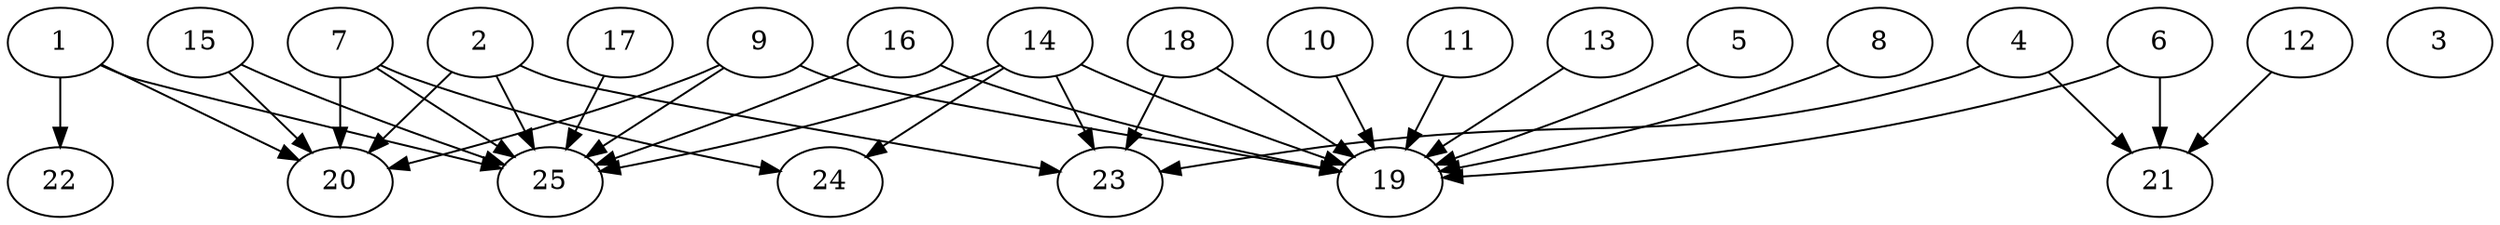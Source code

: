 // DAG automatically generated by daggen at Thu Oct  3 14:00:39 2019
// ./daggen --dot -n 25 --ccr 0.3 --fat 0.9 --regular 0.5 --density 0.6 --mindata 5242880 --maxdata 52428800 
digraph G {
  1 [size="73676800", alpha="0.09", expect_size="22103040"] 
  1 -> 20 [size ="22103040"]
  1 -> 22 [size ="22103040"]
  1 -> 25 [size ="22103040"]
  2 [size="161949013", alpha="0.14", expect_size="48584704"] 
  2 -> 20 [size ="48584704"]
  2 -> 23 [size ="48584704"]
  2 -> 25 [size ="48584704"]
  3 [size="151616853", alpha="0.08", expect_size="45485056"] 
  4 [size="54179840", alpha="0.07", expect_size="16253952"] 
  4 -> 21 [size ="16253952"]
  4 -> 23 [size ="16253952"]
  5 [size="21831680", alpha="0.08", expect_size="6549504"] 
  5 -> 19 [size ="6549504"]
  6 [size="159457280", alpha="0.20", expect_size="47837184"] 
  6 -> 19 [size ="47837184"]
  6 -> 21 [size ="47837184"]
  7 [size="163713707", alpha="0.13", expect_size="49114112"] 
  7 -> 20 [size ="49114112"]
  7 -> 24 [size ="49114112"]
  7 -> 25 [size ="49114112"]
  8 [size="45069653", alpha="0.05", expect_size="13520896"] 
  8 -> 19 [size ="13520896"]
  9 [size="61566293", alpha="0.14", expect_size="18469888"] 
  9 -> 19 [size ="18469888"]
  9 -> 20 [size ="18469888"]
  9 -> 25 [size ="18469888"]
  10 [size="46820693", alpha="0.04", expect_size="14046208"] 
  10 -> 19 [size ="14046208"]
  11 [size="131300693", alpha="0.05", expect_size="39390208"] 
  11 -> 19 [size ="39390208"]
  12 [size="48254293", alpha="0.06", expect_size="14476288"] 
  12 -> 21 [size ="14476288"]
  13 [size="159133013", alpha="0.15", expect_size="47739904"] 
  13 -> 19 [size ="47739904"]
  14 [size="66560000", alpha="0.05", expect_size="19968000"] 
  14 -> 19 [size ="19968000"]
  14 -> 23 [size ="19968000"]
  14 -> 24 [size ="19968000"]
  14 -> 25 [size ="19968000"]
  15 [size="123432960", alpha="0.10", expect_size="37029888"] 
  15 -> 20 [size ="37029888"]
  15 -> 25 [size ="37029888"]
  16 [size="30487893", alpha="0.15", expect_size="9146368"] 
  16 -> 19 [size ="9146368"]
  16 -> 25 [size ="9146368"]
  17 [size="27723093", alpha="0.05", expect_size="8316928"] 
  17 -> 25 [size ="8316928"]
  18 [size="133703680", alpha="0.07", expect_size="40111104"] 
  18 -> 19 [size ="40111104"]
  18 -> 23 [size ="40111104"]
  19 [size="17551360", alpha="0.05", expect_size="5265408"] 
  20 [size="126668800", alpha="0.08", expect_size="38000640"] 
  21 [size="160897707", alpha="0.18", expect_size="48269312"] 
  22 [size="43537067", alpha="0.07", expect_size="13061120"] 
  23 [size="86852267", alpha="0.12", expect_size="26055680"] 
  24 [size="44189013", alpha="0.03", expect_size="13256704"] 
  25 [size="86405120", alpha="0.13", expect_size="25921536"] 
}
